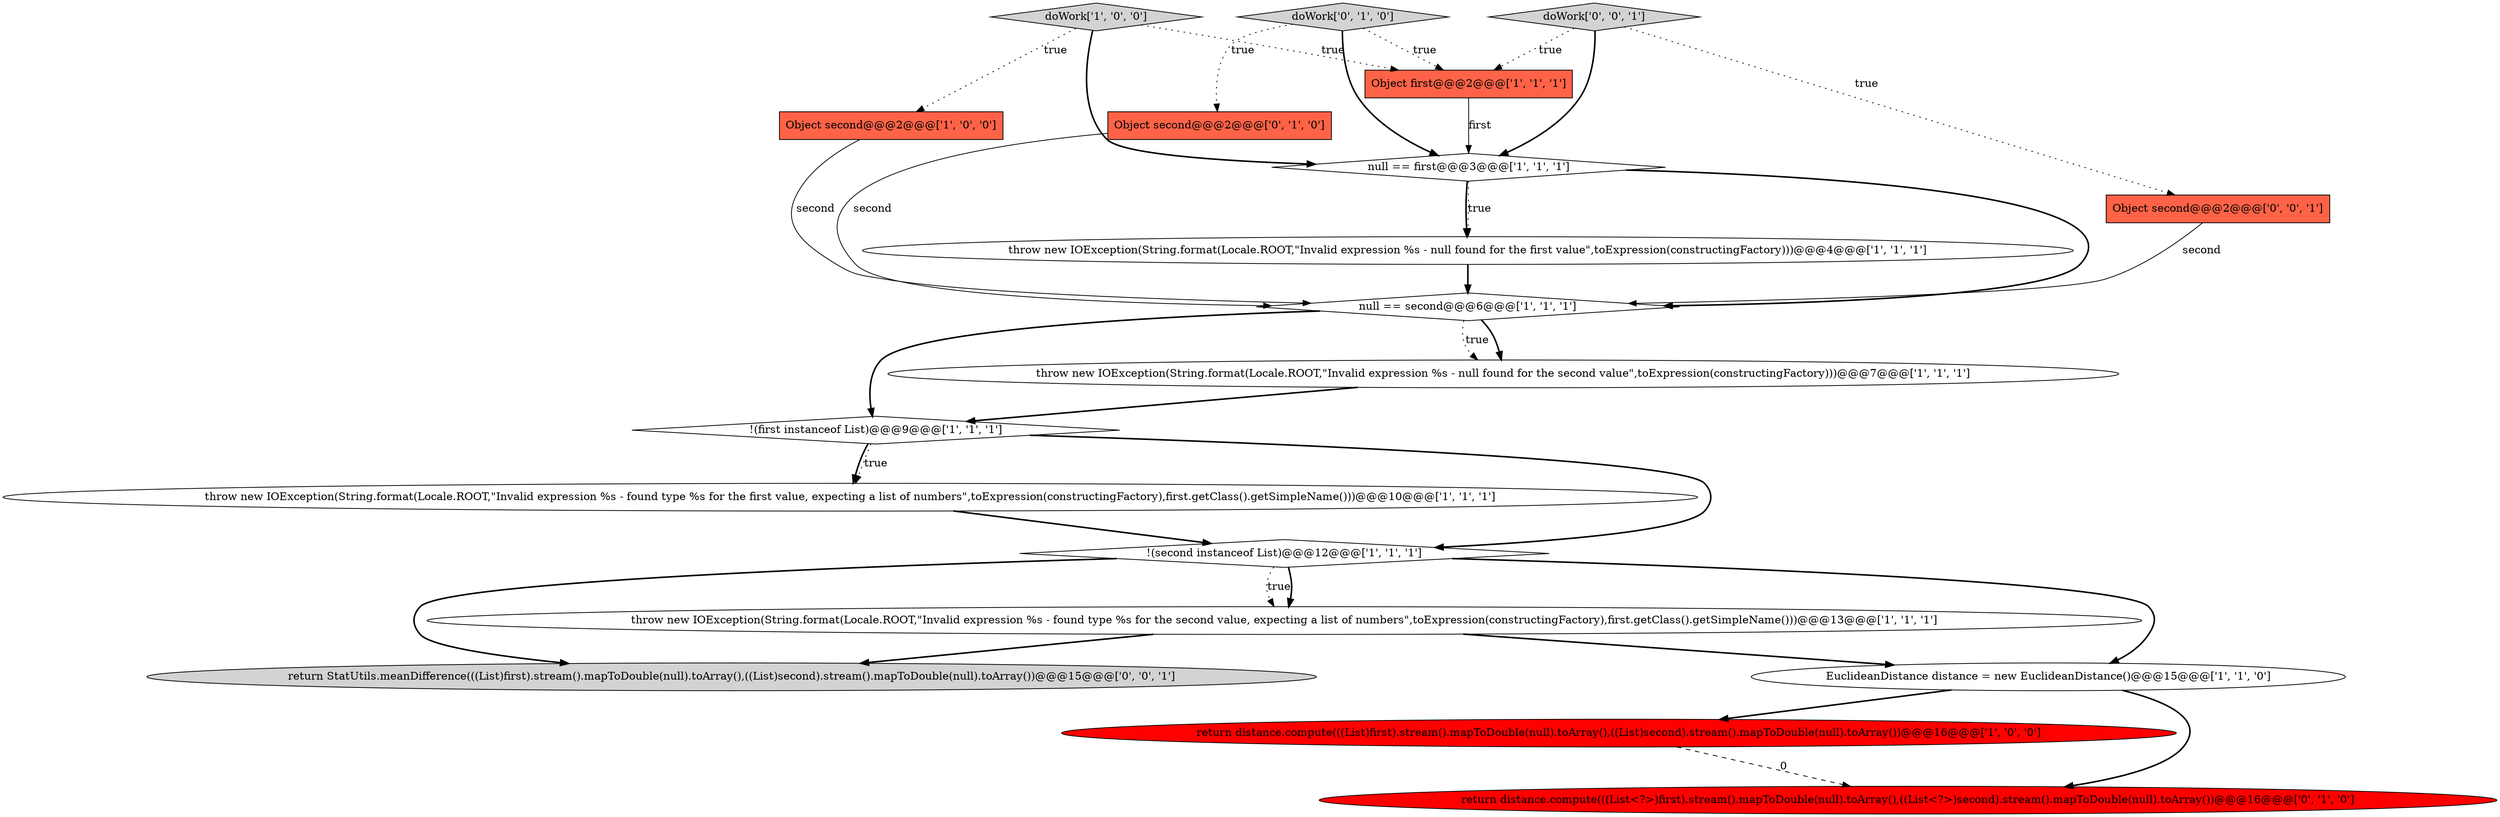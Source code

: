 digraph {
18 [style = filled, label = "return StatUtils.meanDifference(((List)first).stream().mapToDouble(null).toArray(),((List)second).stream().mapToDouble(null).toArray())@@@15@@@['0', '0', '1']", fillcolor = lightgray, shape = ellipse image = "AAA0AAABBB3BBB"];
12 [style = filled, label = "null == second@@@6@@@['1', '1', '1']", fillcolor = white, shape = diamond image = "AAA0AAABBB1BBB"];
9 [style = filled, label = "throw new IOException(String.format(Locale.ROOT,\"Invalid expression %s - found type %s for the second value, expecting a list of numbers\",toExpression(constructingFactory),first.getClass().getSimpleName()))@@@13@@@['1', '1', '1']", fillcolor = white, shape = ellipse image = "AAA0AAABBB1BBB"];
10 [style = filled, label = "throw new IOException(String.format(Locale.ROOT,\"Invalid expression %s - found type %s for the first value, expecting a list of numbers\",toExpression(constructingFactory),first.getClass().getSimpleName()))@@@10@@@['1', '1', '1']", fillcolor = white, shape = ellipse image = "AAA0AAABBB1BBB"];
17 [style = filled, label = "doWork['0', '0', '1']", fillcolor = lightgray, shape = diamond image = "AAA0AAABBB3BBB"];
1 [style = filled, label = "!(first instanceof List)@@@9@@@['1', '1', '1']", fillcolor = white, shape = diamond image = "AAA0AAABBB1BBB"];
7 [style = filled, label = "!(second instanceof List)@@@12@@@['1', '1', '1']", fillcolor = white, shape = diamond image = "AAA0AAABBB1BBB"];
2 [style = filled, label = "return distance.compute(((List)first).stream().mapToDouble(null).toArray(),((List)second).stream().mapToDouble(null).toArray())@@@16@@@['1', '0', '0']", fillcolor = red, shape = ellipse image = "AAA1AAABBB1BBB"];
8 [style = filled, label = "Object first@@@2@@@['1', '1', '1']", fillcolor = tomato, shape = box image = "AAA0AAABBB1BBB"];
4 [style = filled, label = "doWork['1', '0', '0']", fillcolor = lightgray, shape = diamond image = "AAA0AAABBB1BBB"];
6 [style = filled, label = "Object second@@@2@@@['1', '0', '0']", fillcolor = tomato, shape = box image = "AAA0AAABBB1BBB"];
11 [style = filled, label = "EuclideanDistance distance = new EuclideanDistance()@@@15@@@['1', '1', '0']", fillcolor = white, shape = ellipse image = "AAA0AAABBB1BBB"];
13 [style = filled, label = "Object second@@@2@@@['0', '1', '0']", fillcolor = tomato, shape = box image = "AAA0AAABBB2BBB"];
0 [style = filled, label = "throw new IOException(String.format(Locale.ROOT,\"Invalid expression %s - null found for the first value\",toExpression(constructingFactory)))@@@4@@@['1', '1', '1']", fillcolor = white, shape = ellipse image = "AAA0AAABBB1BBB"];
14 [style = filled, label = "doWork['0', '1', '0']", fillcolor = lightgray, shape = diamond image = "AAA0AAABBB2BBB"];
3 [style = filled, label = "null == first@@@3@@@['1', '1', '1']", fillcolor = white, shape = diamond image = "AAA0AAABBB1BBB"];
5 [style = filled, label = "throw new IOException(String.format(Locale.ROOT,\"Invalid expression %s - null found for the second value\",toExpression(constructingFactory)))@@@7@@@['1', '1', '1']", fillcolor = white, shape = ellipse image = "AAA0AAABBB1BBB"];
15 [style = filled, label = "return distance.compute(((List<?>)first).stream().mapToDouble(null).toArray(),((List<?>)second).stream().mapToDouble(null).toArray())@@@16@@@['0', '1', '0']", fillcolor = red, shape = ellipse image = "AAA1AAABBB2BBB"];
16 [style = filled, label = "Object second@@@2@@@['0', '0', '1']", fillcolor = tomato, shape = box image = "AAA0AAABBB3BBB"];
4->6 [style = dotted, label="true"];
14->3 [style = bold, label=""];
4->3 [style = bold, label=""];
7->11 [style = bold, label=""];
16->12 [style = solid, label="second"];
1->10 [style = dotted, label="true"];
12->5 [style = bold, label=""];
9->11 [style = bold, label=""];
0->12 [style = bold, label=""];
13->12 [style = solid, label="second"];
4->8 [style = dotted, label="true"];
7->9 [style = dotted, label="true"];
3->12 [style = bold, label=""];
12->1 [style = bold, label=""];
1->7 [style = bold, label=""];
10->7 [style = bold, label=""];
11->2 [style = bold, label=""];
14->13 [style = dotted, label="true"];
3->0 [style = bold, label=""];
11->15 [style = bold, label=""];
2->15 [style = dashed, label="0"];
17->16 [style = dotted, label="true"];
7->9 [style = bold, label=""];
17->8 [style = dotted, label="true"];
8->3 [style = solid, label="first"];
5->1 [style = bold, label=""];
9->18 [style = bold, label=""];
12->5 [style = dotted, label="true"];
6->12 [style = solid, label="second"];
3->0 [style = dotted, label="true"];
14->8 [style = dotted, label="true"];
17->3 [style = bold, label=""];
7->18 [style = bold, label=""];
1->10 [style = bold, label=""];
}
